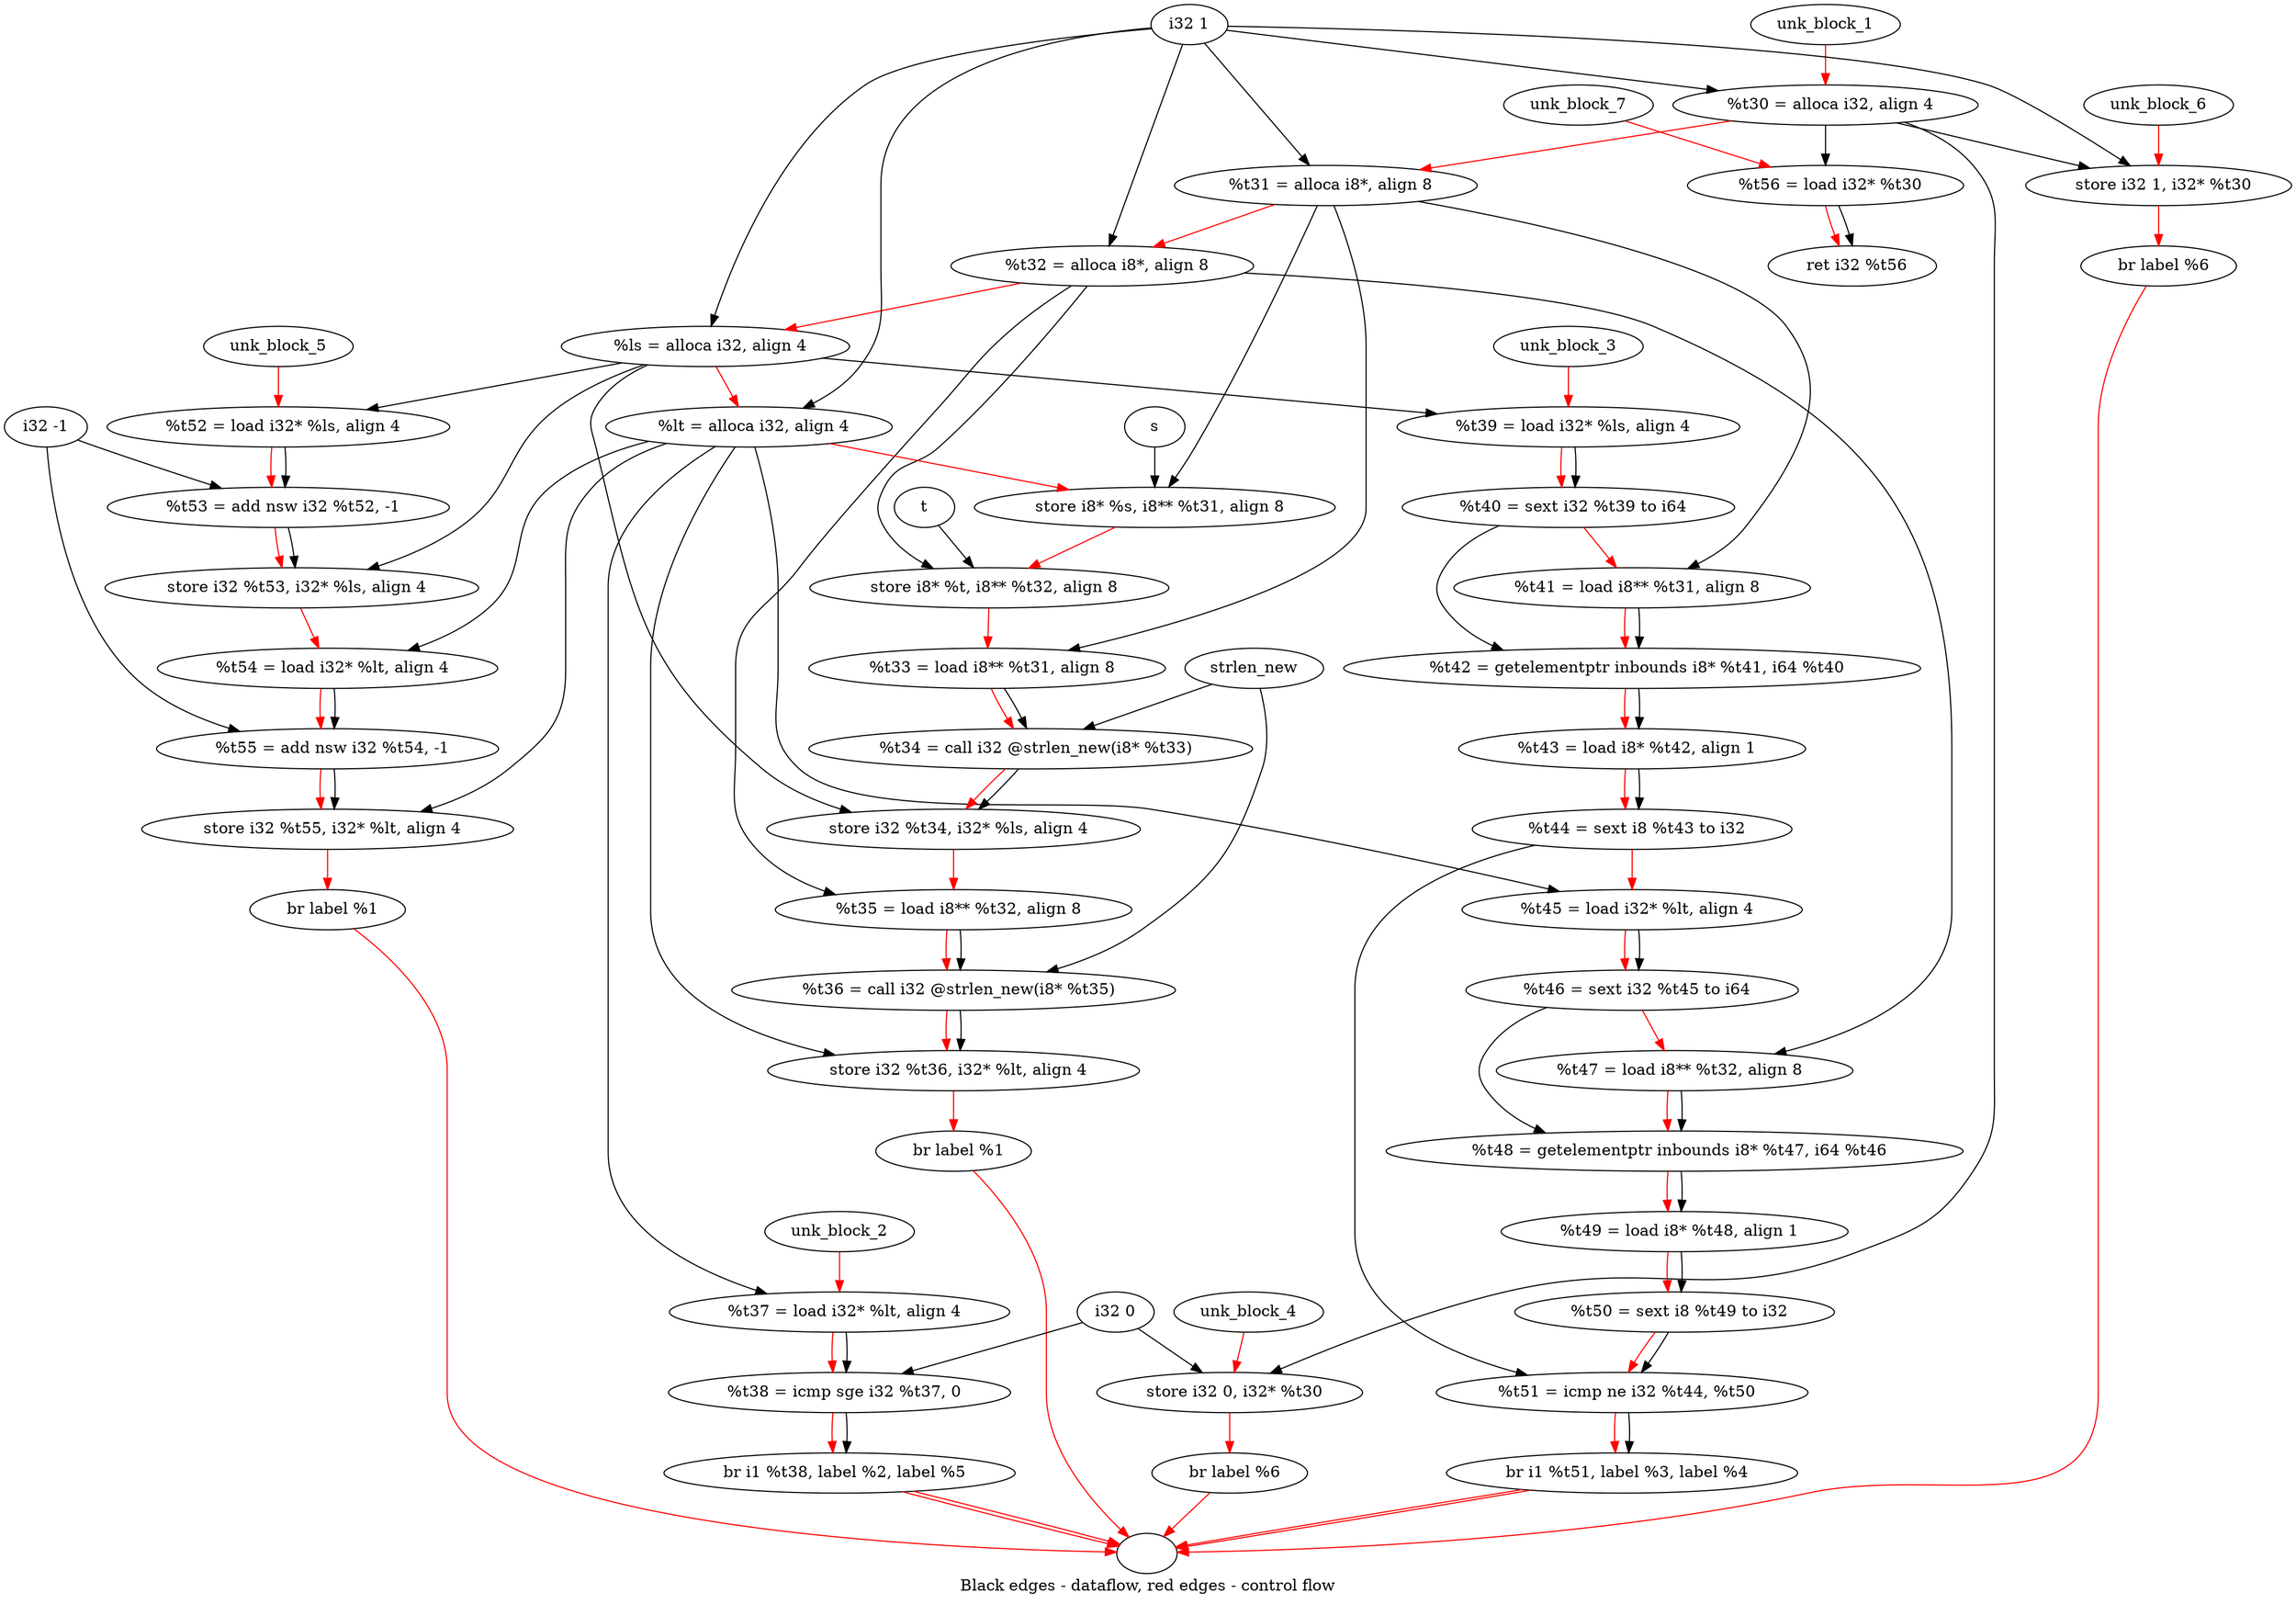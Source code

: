 digraph G {
compound=true
label="Black edges - dataflow, red edges - control flow"
"t30" [label="  %t30 = alloca i32, align 4"]
"t31" [label="  %t31 = alloca i8*, align 8"]
"t32" [label="  %t32 = alloca i8*, align 8"]
"ls" [label="  %ls = alloca i32, align 4"]
"lt" [label="  %lt = alloca i32, align 4"]
"_1" [label="  store i8* %s, i8** %t31, align 8"]
"_2" [label="  store i8* %t, i8** %t32, align 8"]
"t33" [label="  %t33 = load i8** %t31, align 8"]
"t34" [label="  %t34 = call i32 @strlen_new(i8* %t33)"]
"_3" [label="  store i32 %t34, i32* %ls, align 4"]
"t35" [label="  %t35 = load i8** %t32, align 8"]
"t36" [label="  %t36 = call i32 @strlen_new(i8* %t35)"]
"_4" [label="  store i32 %t36, i32* %lt, align 4"]
"_5" [label="  br label %1"]
"unk_block_1" -> "t30"[color=red]
"i32 1" -> "t30"
"t30" -> "t31"[color=red weight=2]
"i32 1" -> "t31"
"t31" -> "t32"[color=red weight=2]
"i32 1" -> "t32"
"t32" -> "ls"[color=red weight=2]
"i32 1" -> "ls"
"ls" -> "lt"[color=red weight=2]
"i32 1" -> "lt"
"lt" -> "_1"[color=red weight=2]
"s" -> "_1"
"t31" -> "_1"
"_1" -> "_2"[color=red weight=2]
"t" -> "_2"
"t32" -> "_2"
"_2" -> "t33"[color=red weight=2]
"t31" -> "t33"
"t33" -> "t34"[color=red weight=2]
"t33" -> "t34"
"strlen_new" -> "t34"
"t34" -> "_3"[color=red weight=2]
"t34" -> "_3"
"ls" -> "_3"
"_3" -> "t35"[color=red weight=2]
"t32" -> "t35"
"t35" -> "t36"[color=red weight=2]
"t35" -> "t36"
"strlen_new" -> "t36"
"t36" -> "_4"[color=red weight=2]
"t36" -> "_4"
"lt" -> "_4"
"_4" -> "_5"[color=red weight=2]
"_5" -> ""[color=red]

"t37" [label="  %t37 = load i32* %lt, align 4"]
"t38" [label="  %t38 = icmp sge i32 %t37, 0"]
"_6" [label="  br i1 %t38, label %2, label %5"]
"unk_block_2" -> "t37"[color=red]
"lt" -> "t37"
"t37" -> "t38"[color=red weight=2]
"t37" -> "t38"
"i32 0" -> "t38"
"t38" -> "_6"[color=red weight=2]
"t38" -> "_6"
"_6" -> ""[color=red]
"_6" -> ""[color=red]

"t39" [label="  %t39 = load i32* %ls, align 4"]
"t40" [label="  %t40 = sext i32 %t39 to i64"]
"t41" [label="  %t41 = load i8** %t31, align 8"]
"t42" [label="  %t42 = getelementptr inbounds i8* %t41, i64 %t40"]
"t43" [label="  %t43 = load i8* %t42, align 1"]
"t44" [label="  %t44 = sext i8 %t43 to i32"]
"t45" [label="  %t45 = load i32* %lt, align 4"]
"t46" [label="  %t46 = sext i32 %t45 to i64"]
"t47" [label="  %t47 = load i8** %t32, align 8"]
"t48" [label="  %t48 = getelementptr inbounds i8* %t47, i64 %t46"]
"t49" [label="  %t49 = load i8* %t48, align 1"]
"t50" [label="  %t50 = sext i8 %t49 to i32"]
"t51" [label="  %t51 = icmp ne i32 %t44, %t50"]
"_7" [label="  br i1 %t51, label %3, label %4"]
"unk_block_3" -> "t39"[color=red]
"ls" -> "t39"
"t39" -> "t40"[color=red weight=2]
"t39" -> "t40"
"t40" -> "t41"[color=red weight=2]
"t31" -> "t41"
"t41" -> "t42"[color=red weight=2]
"t41" -> "t42"
"t40" -> "t42"
"t42" -> "t43"[color=red weight=2]
"t42" -> "t43"
"t43" -> "t44"[color=red weight=2]
"t43" -> "t44"
"t44" -> "t45"[color=red weight=2]
"lt" -> "t45"
"t45" -> "t46"[color=red weight=2]
"t45" -> "t46"
"t46" -> "t47"[color=red weight=2]
"t32" -> "t47"
"t47" -> "t48"[color=red weight=2]
"t47" -> "t48"
"t46" -> "t48"
"t48" -> "t49"[color=red weight=2]
"t48" -> "t49"
"t49" -> "t50"[color=red weight=2]
"t49" -> "t50"
"t50" -> "t51"[color=red weight=2]
"t44" -> "t51"
"t50" -> "t51"
"t51" -> "_7"[color=red weight=2]
"t51" -> "_7"
"_7" -> ""[color=red]
"_7" -> ""[color=red]

"_8" [label="  store i32 0, i32* %t30"]
"_9" [label="  br label %6"]
"unk_block_4" -> "_8"[color=red]
"i32 0" -> "_8"
"t30" -> "_8"
"_8" -> "_9"[color=red weight=2]
"_9" -> ""[color=red]

"t52" [label="  %t52 = load i32* %ls, align 4"]
"t53" [label="  %t53 = add nsw i32 %t52, -1"]
"_10" [label="  store i32 %t53, i32* %ls, align 4"]
"t54" [label="  %t54 = load i32* %lt, align 4"]
"t55" [label="  %t55 = add nsw i32 %t54, -1"]
"_11" [label="  store i32 %t55, i32* %lt, align 4"]
"_12" [label="  br label %1"]
"unk_block_5" -> "t52"[color=red]
"ls" -> "t52"
"t52" -> "t53"[color=red weight=2]
"t52" -> "t53"
"i32 -1" -> "t53"
"t53" -> "_10"[color=red weight=2]
"t53" -> "_10"
"ls" -> "_10"
"_10" -> "t54"[color=red weight=2]
"lt" -> "t54"
"t54" -> "t55"[color=red weight=2]
"t54" -> "t55"
"i32 -1" -> "t55"
"t55" -> "_11"[color=red weight=2]
"t55" -> "_11"
"lt" -> "_11"
"_11" -> "_12"[color=red weight=2]
"_12" -> ""[color=red]

"_13" [label="  store i32 1, i32* %t30"]
"_14" [label="  br label %6"]
"unk_block_6" -> "_13"[color=red]
"i32 1" -> "_13"
"t30" -> "_13"
"_13" -> "_14"[color=red weight=2]
"_14" -> ""[color=red]

"t56" [label="  %t56 = load i32* %t30"]
"_15" [label="  ret i32 %t56"]
"unk_block_7" -> "t56"[color=red]
"t30" -> "t56"
"t56" -> "_15"[color=red weight=2]
"t56" -> "_15"

}
